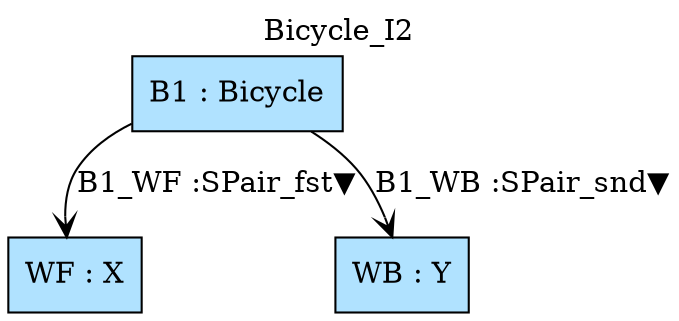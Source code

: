digraph {graph[label=Bicycle_I2,labelloc=tl,labelfontsize=12];
"WF"[shape=box,fillcolor=lightskyblue1,style = filled,label="WF : X"];
"B1"[shape=box,fillcolor=lightskyblue1,style = filled,label="B1 : Bicycle"];
"WB"[shape=box,fillcolor=lightskyblue1,style = filled,label="WB : Y"];

"B1"->"WF"[label="B1_WF :SPair_fst▼",arrowhead=vee];
"B1"->"WB"[label="B1_WB :SPair_snd▼",arrowhead=vee];
}